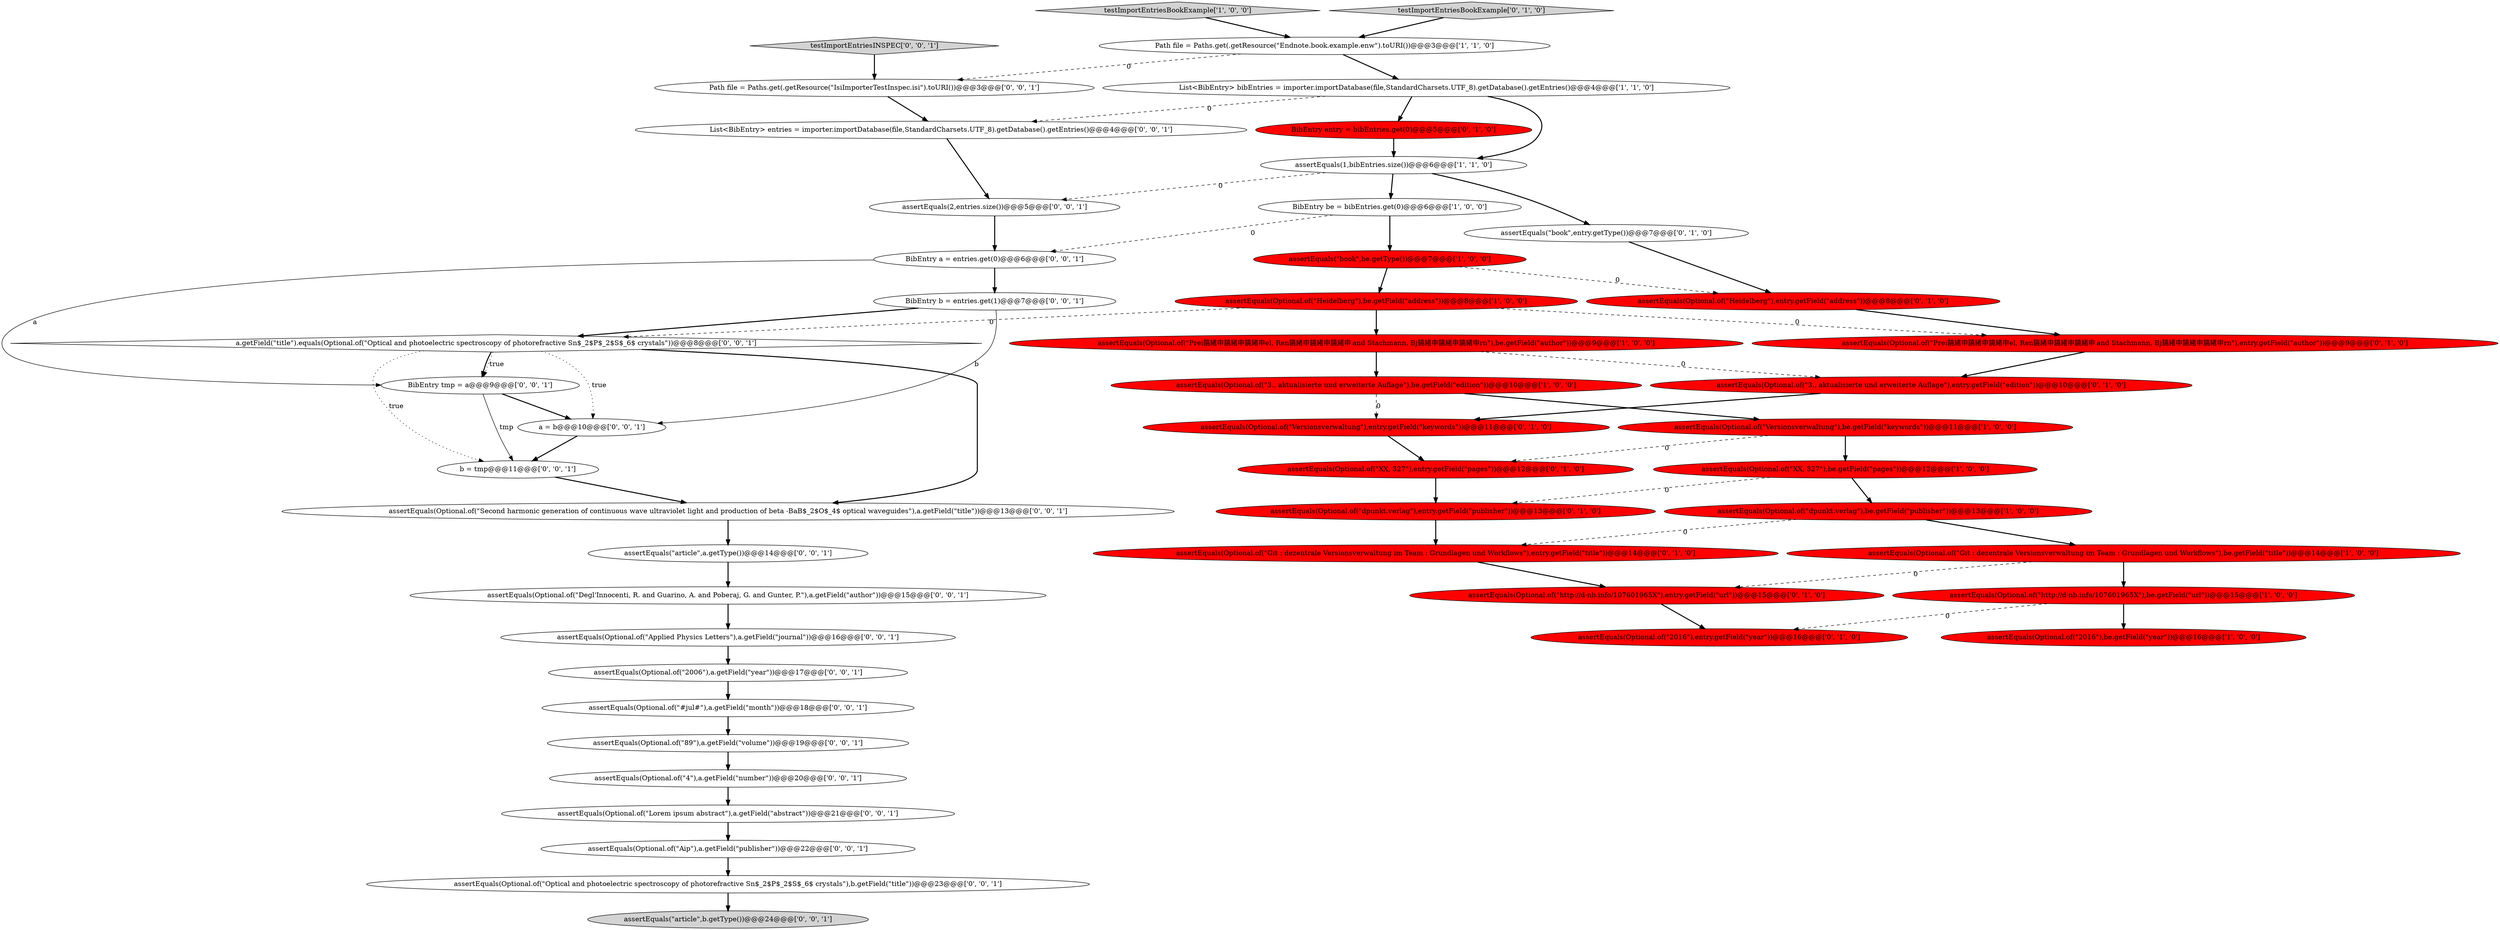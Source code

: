 digraph {
3 [style = filled, label = "BibEntry be = bibEntries.get(0)@@@6@@@['1', '0', '0']", fillcolor = white, shape = ellipse image = "AAA0AAABBB1BBB"];
30 [style = filled, label = "assertEquals(Optional.of(\"4\"),a.getField(\"number\"))@@@20@@@['0', '0', '1']", fillcolor = white, shape = ellipse image = "AAA0AAABBB3BBB"];
5 [style = filled, label = "Path file = Paths.get(.getResource(\"Endnote.book.example.enw\").toURI())@@@3@@@['1', '1', '0']", fillcolor = white, shape = ellipse image = "AAA0AAABBB1BBB"];
43 [style = filled, label = "assertEquals(Optional.of(\"2006\"),a.getField(\"year\"))@@@17@@@['0', '0', '1']", fillcolor = white, shape = ellipse image = "AAA0AAABBB3BBB"];
29 [style = filled, label = "assertEquals(Optional.of(\"#jul#\"),a.getField(\"month\"))@@@18@@@['0', '0', '1']", fillcolor = white, shape = ellipse image = "AAA0AAABBB3BBB"];
31 [style = filled, label = "assertEquals(Optional.of(\"89\"),a.getField(\"volume\"))@@@19@@@['0', '0', '1']", fillcolor = white, shape = ellipse image = "AAA0AAABBB3BBB"];
12 [style = filled, label = "assertEquals(Optional.of(\"http://d-nb.info/107601965X\"),be.getField(\"url\"))@@@15@@@['1', '0', '0']", fillcolor = red, shape = ellipse image = "AAA1AAABBB1BBB"];
4 [style = filled, label = "testImportEntriesBookExample['1', '0', '0']", fillcolor = lightgray, shape = diamond image = "AAA0AAABBB1BBB"];
6 [style = filled, label = "assertEquals(1,bibEntries.size())@@@6@@@['1', '1', '0']", fillcolor = white, shape = ellipse image = "AAA0AAABBB1BBB"];
17 [style = filled, label = "assertEquals(Optional.of(\"Prei鐃緒申鐃緒申鐃緒申el, Ren鐃緒申鐃緒申鐃緒申 and Stachmann, Bj鐃緒申鐃緒申鐃緒申rn\"),entry.getField(\"author\"))@@@9@@@['0', '1', '0']", fillcolor = red, shape = ellipse image = "AAA1AAABBB2BBB"];
41 [style = filled, label = "assertEquals(Optional.of(\"Optical and photoelectric spectroscopy of photorefractive Sn$_2$P$_2$S$_6$ crystals\"),b.getField(\"title\"))@@@23@@@['0', '0', '1']", fillcolor = white, shape = ellipse image = "AAA0AAABBB3BBB"];
16 [style = filled, label = "testImportEntriesBookExample['0', '1', '0']", fillcolor = lightgray, shape = diamond image = "AAA0AAABBB2BBB"];
48 [style = filled, label = "assertEquals(Optional.of(\"Applied Physics Letters\"),a.getField(\"journal\"))@@@16@@@['0', '0', '1']", fillcolor = white, shape = ellipse image = "AAA0AAABBB3BBB"];
9 [style = filled, label = "assertEquals(Optional.of(\"3., aktualisierte und erweiterte Auflage\"),be.getField(\"edition\"))@@@10@@@['1', '0', '0']", fillcolor = red, shape = ellipse image = "AAA1AAABBB1BBB"];
20 [style = filled, label = "assertEquals(Optional.of(\"dpunkt.verlag\"),entry.getField(\"publisher\"))@@@13@@@['0', '1', '0']", fillcolor = red, shape = ellipse image = "AAA1AAABBB2BBB"];
7 [style = filled, label = "assertEquals(Optional.of(\"dpunkt.verlag\"),be.getField(\"publisher\"))@@@13@@@['1', '0', '0']", fillcolor = red, shape = ellipse image = "AAA1AAABBB1BBB"];
39 [style = filled, label = "b = tmp@@@11@@@['0', '0', '1']", fillcolor = white, shape = ellipse image = "AAA0AAABBB3BBB"];
14 [style = filled, label = "assertEquals(\"book\",be.getType())@@@7@@@['1', '0', '0']", fillcolor = red, shape = ellipse image = "AAA1AAABBB1BBB"];
34 [style = filled, label = "assertEquals(Optional.of(\"Aip\"),a.getField(\"publisher\"))@@@22@@@['0', '0', '1']", fillcolor = white, shape = ellipse image = "AAA0AAABBB3BBB"];
46 [style = filled, label = "assertEquals(Optional.of(\"Degl'Innocenti, R. and Guarino, A. and Poberaj, G. and Gunter, P.\"),a.getField(\"author\"))@@@15@@@['0', '0', '1']", fillcolor = white, shape = ellipse image = "AAA0AAABBB3BBB"];
47 [style = filled, label = "assertEquals(2,entries.size())@@@5@@@['0', '0', '1']", fillcolor = white, shape = ellipse image = "AAA0AAABBB3BBB"];
13 [style = filled, label = "assertEquals(Optional.of(\"XX, 327\"),be.getField(\"pages\"))@@@12@@@['1', '0', '0']", fillcolor = red, shape = ellipse image = "AAA1AAABBB1BBB"];
21 [style = filled, label = "assertEquals(Optional.of(\"Versionsverwaltung\"),entry.getField(\"keywords\"))@@@11@@@['0', '1', '0']", fillcolor = red, shape = ellipse image = "AAA1AAABBB2BBB"];
27 [style = filled, label = "a.getField(\"title\").equals(Optional.of(\"Optical and photoelectric spectroscopy of photorefractive Sn$_2$P$_2$S$_6$ crystals\"))@@@8@@@['0', '0', '1']", fillcolor = white, shape = diamond image = "AAA0AAABBB3BBB"];
10 [style = filled, label = "assertEquals(Optional.of(\"Heidelberg\"),be.getField(\"address\"))@@@8@@@['1', '0', '0']", fillcolor = red, shape = ellipse image = "AAA1AAABBB1BBB"];
24 [style = filled, label = "BibEntry entry = bibEntries.get(0)@@@5@@@['0', '1', '0']", fillcolor = red, shape = ellipse image = "AAA1AAABBB2BBB"];
28 [style = filled, label = "Path file = Paths.get(.getResource(\"IsiImporterTestInspec.isi\").toURI())@@@3@@@['0', '0', '1']", fillcolor = white, shape = ellipse image = "AAA0AAABBB3BBB"];
0 [style = filled, label = "assertEquals(Optional.of(\"2016\"),be.getField(\"year\"))@@@16@@@['1', '0', '0']", fillcolor = red, shape = ellipse image = "AAA1AAABBB1BBB"];
11 [style = filled, label = "assertEquals(Optional.of(\"Versionsverwaltung\"),be.getField(\"keywords\"))@@@11@@@['1', '0', '0']", fillcolor = red, shape = ellipse image = "AAA1AAABBB1BBB"];
38 [style = filled, label = "BibEntry tmp = a@@@9@@@['0', '0', '1']", fillcolor = white, shape = ellipse image = "AAA0AAABBB3BBB"];
44 [style = filled, label = "assertEquals(\"article\",b.getType())@@@24@@@['0', '0', '1']", fillcolor = lightgray, shape = ellipse image = "AAA0AAABBB3BBB"];
35 [style = filled, label = "assertEquals(Optional.of(\"Second harmonic generation of continuous wave ultraviolet light and production of beta -BaB$_2$O$_4$ optical waveguides\"),a.getField(\"title\"))@@@13@@@['0', '0', '1']", fillcolor = white, shape = ellipse image = "AAA0AAABBB3BBB"];
33 [style = filled, label = "BibEntry a = entries.get(0)@@@6@@@['0', '0', '1']", fillcolor = white, shape = ellipse image = "AAA0AAABBB3BBB"];
26 [style = filled, label = "assertEquals(Optional.of(\"3., aktualisierte und erweiterte Auflage\"),entry.getField(\"edition\"))@@@10@@@['0', '1', '0']", fillcolor = red, shape = ellipse image = "AAA1AAABBB2BBB"];
36 [style = filled, label = "testImportEntriesINSPEC['0', '0', '1']", fillcolor = lightgray, shape = diamond image = "AAA0AAABBB3BBB"];
32 [style = filled, label = "List<BibEntry> entries = importer.importDatabase(file,StandardCharsets.UTF_8).getDatabase().getEntries()@@@4@@@['0', '0', '1']", fillcolor = white, shape = ellipse image = "AAA0AAABBB3BBB"];
40 [style = filled, label = "assertEquals(\"article\",a.getType())@@@14@@@['0', '0', '1']", fillcolor = white, shape = ellipse image = "AAA0AAABBB3BBB"];
1 [style = filled, label = "List<BibEntry> bibEntries = importer.importDatabase(file,StandardCharsets.UTF_8).getDatabase().getEntries()@@@4@@@['1', '1', '0']", fillcolor = white, shape = ellipse image = "AAA0AAABBB1BBB"];
19 [style = filled, label = "assertEquals(\"book\",entry.getType())@@@7@@@['0', '1', '0']", fillcolor = white, shape = ellipse image = "AAA0AAABBB2BBB"];
23 [style = filled, label = "assertEquals(Optional.of(\"Heidelberg\"),entry.getField(\"address\"))@@@8@@@['0', '1', '0']", fillcolor = red, shape = ellipse image = "AAA1AAABBB2BBB"];
22 [style = filled, label = "assertEquals(Optional.of(\"http://d-nb.info/107601965X\"),entry.getField(\"url\"))@@@15@@@['0', '1', '0']", fillcolor = red, shape = ellipse image = "AAA1AAABBB2BBB"];
37 [style = filled, label = "assertEquals(Optional.of(\"Lorem ipsum abstract\"),a.getField(\"abstract\"))@@@21@@@['0', '0', '1']", fillcolor = white, shape = ellipse image = "AAA0AAABBB3BBB"];
45 [style = filled, label = "BibEntry b = entries.get(1)@@@7@@@['0', '0', '1']", fillcolor = white, shape = ellipse image = "AAA0AAABBB3BBB"];
18 [style = filled, label = "assertEquals(Optional.of(\"Git : dezentrale Versionsverwaltung im Team : Grundlagen und Workflows\"),entry.getField(\"title\"))@@@14@@@['0', '1', '0']", fillcolor = red, shape = ellipse image = "AAA1AAABBB2BBB"];
15 [style = filled, label = "assertEquals(Optional.of(\"2016\"),entry.getField(\"year\"))@@@16@@@['0', '1', '0']", fillcolor = red, shape = ellipse image = "AAA1AAABBB2BBB"];
8 [style = filled, label = "assertEquals(Optional.of(\"Prei鐃緒申鐃緒申鐃緒申el, Ren鐃緒申鐃緒申鐃緒申 and Stachmann, Bj鐃緒申鐃緒申鐃緒申rn\"),be.getField(\"author\"))@@@9@@@['1', '0', '0']", fillcolor = red, shape = ellipse image = "AAA1AAABBB1BBB"];
25 [style = filled, label = "assertEquals(Optional.of(\"XX, 327\"),entry.getField(\"pages\"))@@@12@@@['0', '1', '0']", fillcolor = red, shape = ellipse image = "AAA1AAABBB2BBB"];
2 [style = filled, label = "assertEquals(Optional.of(\"Git : dezentrale Versionsverwaltung im Team : Grundlagen und Workflows\"),be.getField(\"title\"))@@@14@@@['1', '0', '0']", fillcolor = red, shape = ellipse image = "AAA1AAABBB1BBB"];
42 [style = filled, label = "a = b@@@10@@@['0', '0', '1']", fillcolor = white, shape = ellipse image = "AAA0AAABBB3BBB"];
6->3 [style = bold, label=""];
17->26 [style = bold, label=""];
27->38 [style = bold, label=""];
22->15 [style = bold, label=""];
9->11 [style = bold, label=""];
27->39 [style = dotted, label="true"];
7->18 [style = dashed, label="0"];
3->33 [style = dashed, label="0"];
45->42 [style = solid, label="b"];
38->39 [style = solid, label="tmp"];
13->20 [style = dashed, label="0"];
29->31 [style = bold, label=""];
3->14 [style = bold, label=""];
42->39 [style = bold, label=""];
45->27 [style = bold, label=""];
36->28 [style = bold, label=""];
14->10 [style = bold, label=""];
27->38 [style = dotted, label="true"];
34->41 [style = bold, label=""];
6->19 [style = bold, label=""];
21->25 [style = bold, label=""];
30->37 [style = bold, label=""];
1->32 [style = dashed, label="0"];
10->27 [style = dashed, label="0"];
47->33 [style = bold, label=""];
38->42 [style = bold, label=""];
12->0 [style = bold, label=""];
46->48 [style = bold, label=""];
27->35 [style = bold, label=""];
2->12 [style = bold, label=""];
28->32 [style = bold, label=""];
26->21 [style = bold, label=""];
40->46 [style = bold, label=""];
20->18 [style = bold, label=""];
5->1 [style = bold, label=""];
35->40 [style = bold, label=""];
25->20 [style = bold, label=""];
14->23 [style = dashed, label="0"];
1->6 [style = bold, label=""];
18->22 [style = bold, label=""];
5->28 [style = dashed, label="0"];
32->47 [style = bold, label=""];
10->8 [style = bold, label=""];
48->43 [style = bold, label=""];
9->21 [style = dashed, label="0"];
13->7 [style = bold, label=""];
7->2 [style = bold, label=""];
1->24 [style = bold, label=""];
19->23 [style = bold, label=""];
39->35 [style = bold, label=""];
11->13 [style = bold, label=""];
37->34 [style = bold, label=""];
31->30 [style = bold, label=""];
8->9 [style = bold, label=""];
10->17 [style = dashed, label="0"];
11->25 [style = dashed, label="0"];
16->5 [style = bold, label=""];
12->15 [style = dashed, label="0"];
23->17 [style = bold, label=""];
33->45 [style = bold, label=""];
43->29 [style = bold, label=""];
6->47 [style = dashed, label="0"];
27->42 [style = dotted, label="true"];
24->6 [style = bold, label=""];
2->22 [style = dashed, label="0"];
41->44 [style = bold, label=""];
4->5 [style = bold, label=""];
33->38 [style = solid, label="a"];
8->26 [style = dashed, label="0"];
}
